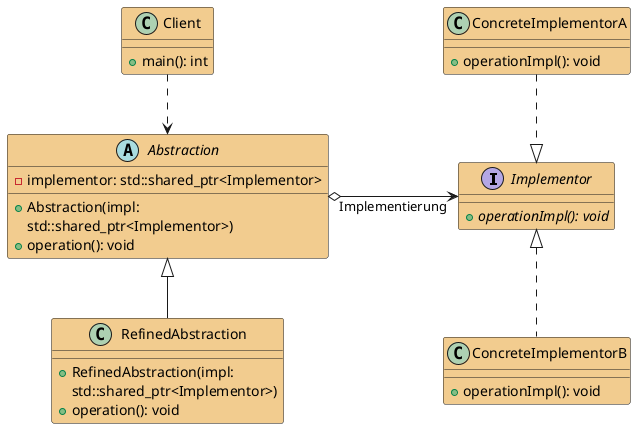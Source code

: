 ' Copyright (c) 2025 Franz Steinkress
' Licensed under the MIT License - see LICENSE for details
@startuml
skinparam nodesep 130
skinparam linetype ortho
skinparam classBackgroundColor #F2CC8F

interface Implementor {
    + {abstract} operationImpl(): void
}
class ConcreteImplementorA {
    + operationImpl(): void
}
class ConcreteImplementorB {
    + operationImpl(): void
}
abstract class Abstraction {
    - implementor: std::shared_ptr<Implementor>
    + Abstraction(impl: 
      std::shared_ptr<Implementor>)
    + operation(): void
}
class RefinedAbstraction {
    + RefinedAbstraction(impl: 
      std::shared_ptr<Implementor>)
    + operation(): void
}
class Client {
    + main(): int
}

Implementor <|.up. ConcreteImplementorA
Implementor <|.down. ConcreteImplementorB
Abstraction o-right-> Implementor : Implementierung
Abstraction <|-- RefinedAbstraction
Client ..> Abstraction
@enduml

